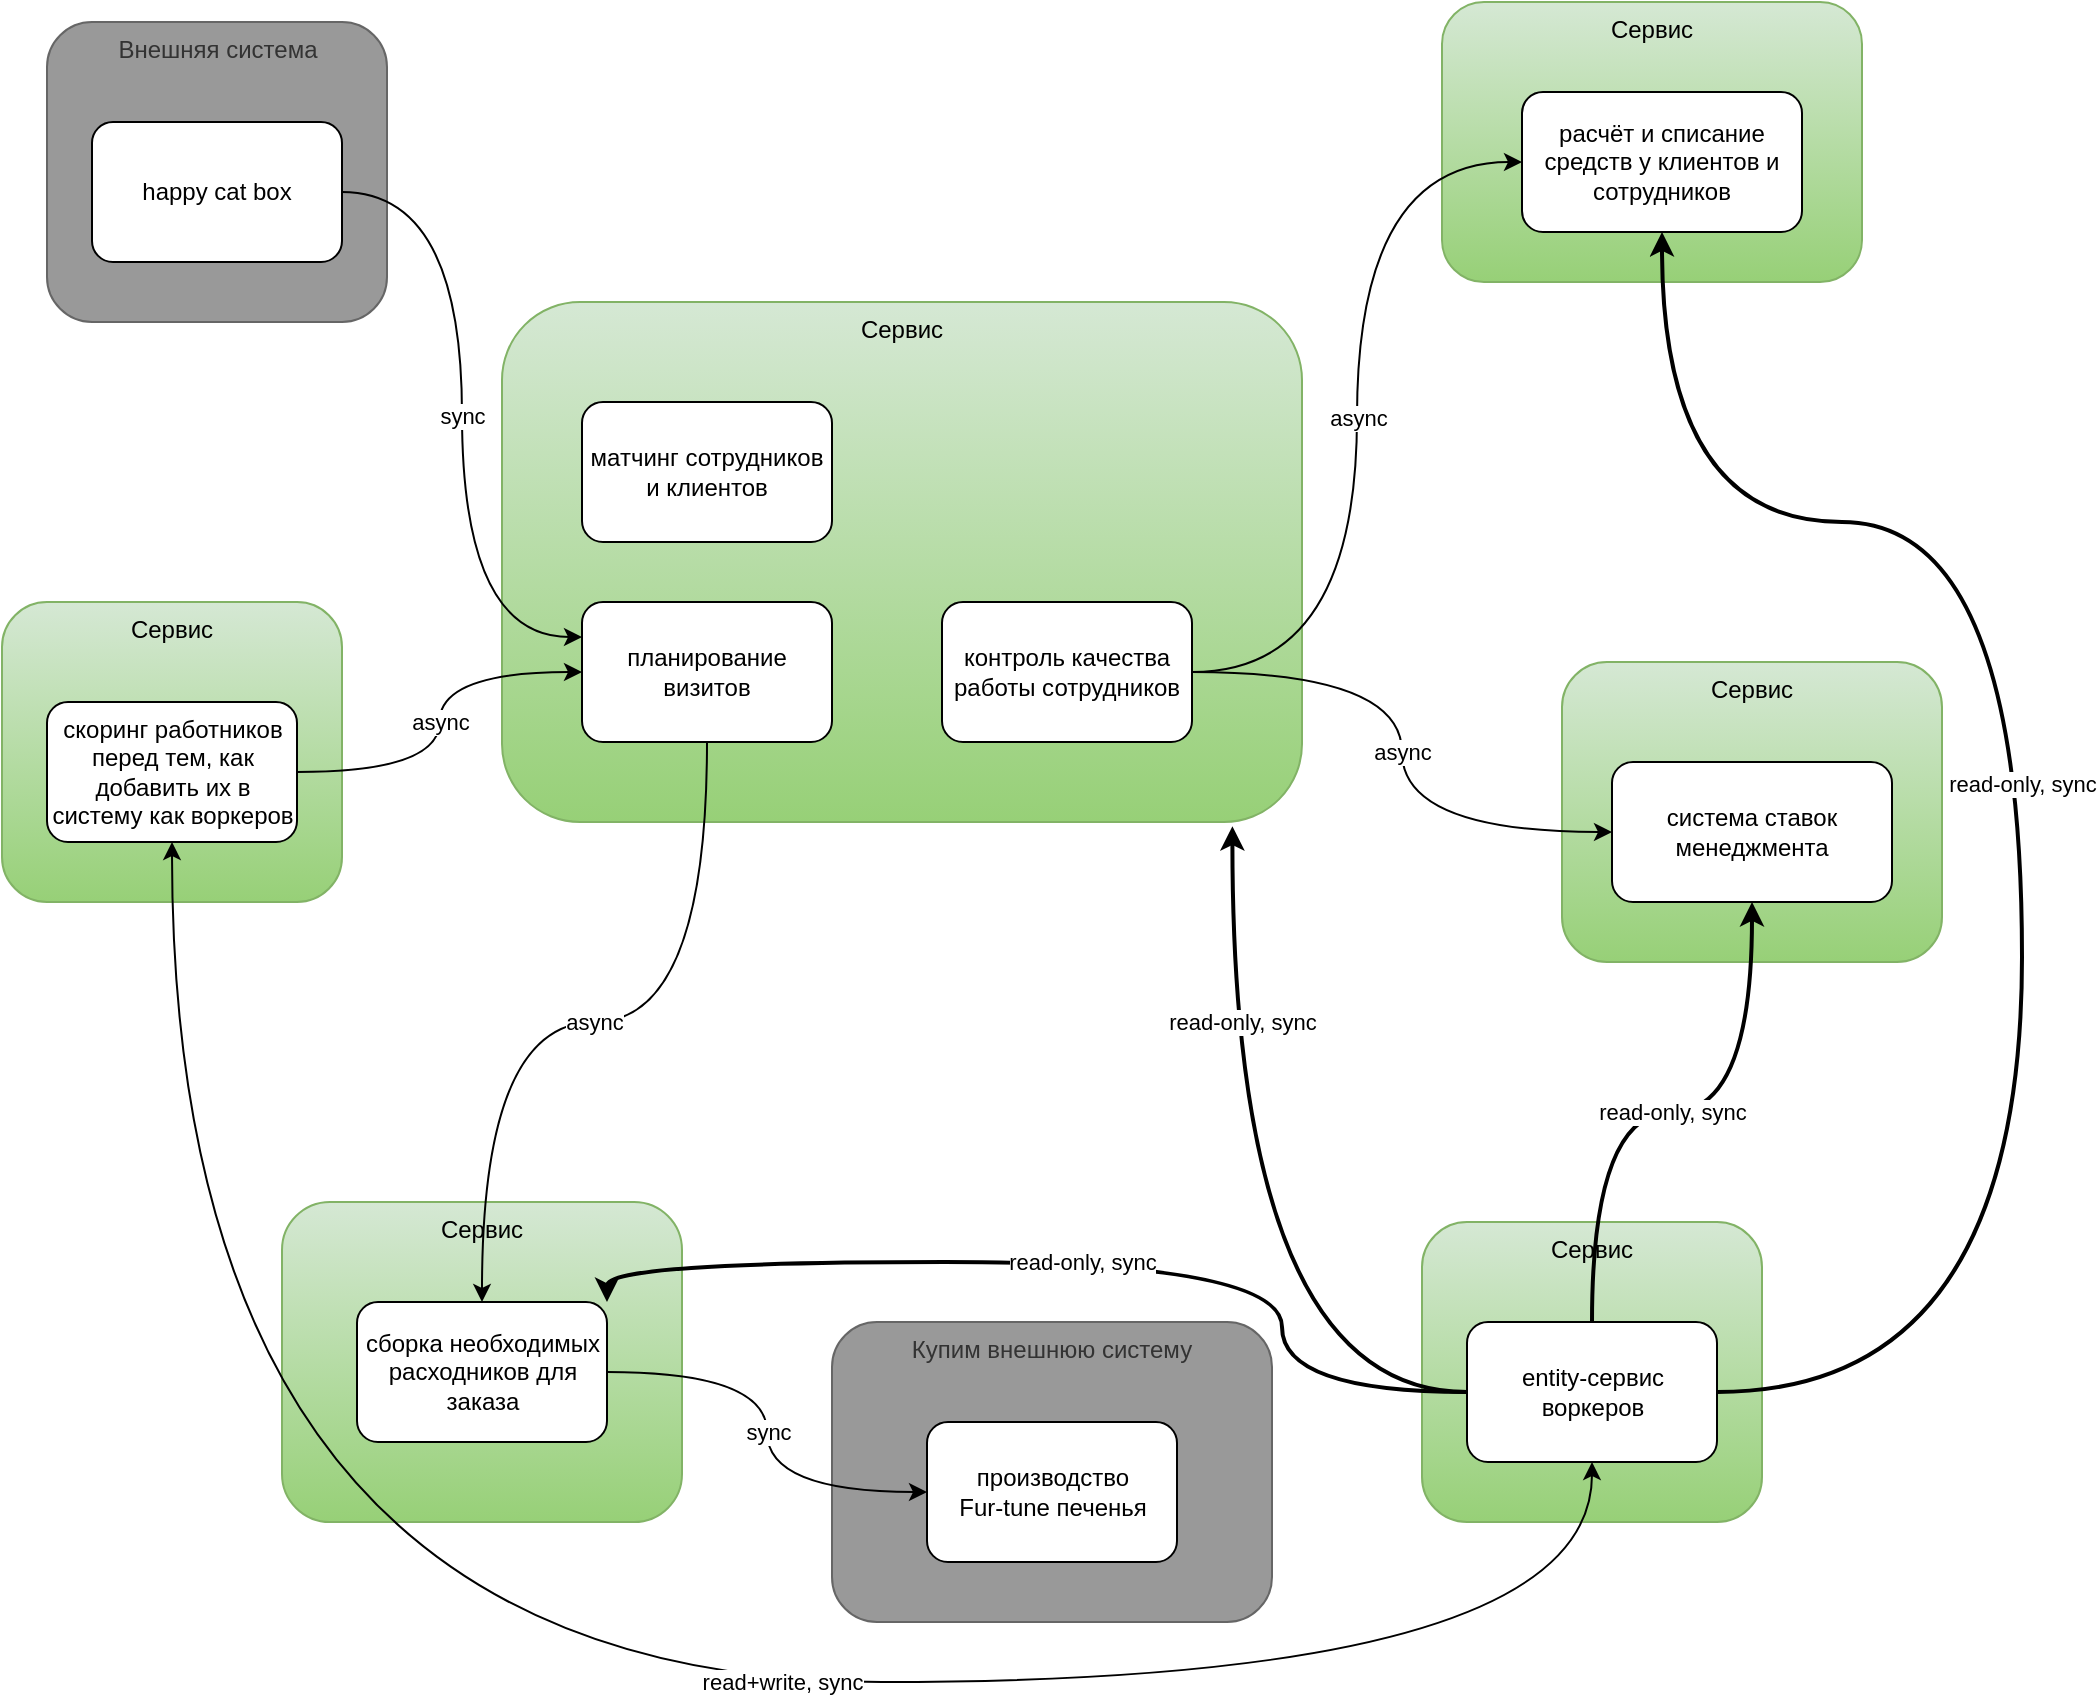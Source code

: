 <mxfile version="24.6.4" type="github">
  <diagram name="Page-1" id="xNGtwcLamrueNrUXn7V0">
    <mxGraphModel dx="1277" dy="1035" grid="1" gridSize="10" guides="1" tooltips="1" connect="1" arrows="1" fold="1" page="1" pageScale="1" pageWidth="850" pageHeight="1100" math="0" shadow="0">
      <root>
        <mxCell id="0" />
        <mxCell id="1" parent="0" />
        <mxCell id="vbhIrUB7vra0cQjbyuGe-2" value="Сервис" style="rounded=1;whiteSpace=wrap;html=1;fillColor=#d5e8d4;strokeColor=#82b366;verticalAlign=top;gradientColor=#97d077;" vertex="1" parent="1">
          <mxGeometry x="260" y="170" width="400" height="260" as="geometry" />
        </mxCell>
        <mxCell id="vbhIrUB7vra0cQjbyuGe-3" value="Внешняя система" style="rounded=1;whiteSpace=wrap;html=1;verticalAlign=top;fillColor=#999999;strokeColor=#666666;fontColor=#333333;" vertex="1" parent="1">
          <mxGeometry x="32.5" y="30" width="170" height="150" as="geometry" />
        </mxCell>
        <mxCell id="vbhIrUB7vra0cQjbyuGe-4" value="Сервис" style="rounded=1;whiteSpace=wrap;html=1;fillColor=#d5e8d4;strokeColor=#82b366;verticalAlign=top;gradientColor=#97d077;" vertex="1" parent="1">
          <mxGeometry x="10" y="320" width="170" height="150" as="geometry" />
        </mxCell>
        <mxCell id="vbhIrUB7vra0cQjbyuGe-5" value="Сервис" style="rounded=1;whiteSpace=wrap;html=1;fillColor=#d5e8d4;strokeColor=#82b366;verticalAlign=top;gradientColor=#97d077;" vertex="1" parent="1">
          <mxGeometry x="150" y="620" width="200" height="160" as="geometry" />
        </mxCell>
        <mxCell id="vbhIrUB7vra0cQjbyuGe-6" value="Купим внешнюю систему" style="rounded=1;whiteSpace=wrap;html=1;verticalAlign=top;fillColor=#999999;strokeColor=#666666;fontColor=#333333;" vertex="1" parent="1">
          <mxGeometry x="425" y="680" width="220" height="150" as="geometry" />
        </mxCell>
        <mxCell id="vbhIrUB7vra0cQjbyuGe-7" value="Сервис" style="rounded=1;whiteSpace=wrap;html=1;fillColor=#d5e8d4;strokeColor=#82b366;verticalAlign=top;gradientColor=#97d077;" vertex="1" parent="1">
          <mxGeometry x="720" y="630" width="170" height="150" as="geometry" />
        </mxCell>
        <mxCell id="vbhIrUB7vra0cQjbyuGe-8" value="Сервис" style="rounded=1;whiteSpace=wrap;html=1;fillColor=#d5e8d4;strokeColor=#82b366;verticalAlign=top;gradientColor=#97d077;" vertex="1" parent="1">
          <mxGeometry x="790" y="350" width="190" height="150" as="geometry" />
        </mxCell>
        <mxCell id="vbhIrUB7vra0cQjbyuGe-9" value="Сервис" style="rounded=1;whiteSpace=wrap;html=1;fillColor=#d5e8d4;strokeColor=#82b366;verticalAlign=top;gradientColor=#97d077;" vertex="1" parent="1">
          <mxGeometry x="730" y="20" width="210" height="140" as="geometry" />
        </mxCell>
        <mxCell id="vbhIrUB7vra0cQjbyuGe-10" value="расчёт и списание средств у клиентов и сотрудников" style="rounded=1;whiteSpace=wrap;html=1;" vertex="1" parent="1">
          <mxGeometry x="770" y="65" width="140" height="70" as="geometry" />
        </mxCell>
        <mxCell id="vbhIrUB7vra0cQjbyuGe-11" value="система ставок менеджмента" style="rounded=1;whiteSpace=wrap;html=1;" vertex="1" parent="1">
          <mxGeometry x="815" y="400" width="140" height="70" as="geometry" />
        </mxCell>
        <mxCell id="vbhIrUB7vra0cQjbyuGe-26" value="read-only, sync" style="edgeStyle=orthogonalEdgeStyle;rounded=0;orthogonalLoop=1;jettySize=auto;html=1;curved=1;strokeWidth=2;" edge="1" parent="1" source="vbhIrUB7vra0cQjbyuGe-12" target="vbhIrUB7vra0cQjbyuGe-11">
          <mxGeometry relative="1" as="geometry" />
        </mxCell>
        <mxCell id="vbhIrUB7vra0cQjbyuGe-29" value="read-only, sync" style="edgeStyle=orthogonalEdgeStyle;rounded=0;orthogonalLoop=1;jettySize=auto;html=1;curved=1;strokeWidth=2;entryX=1;entryY=0;entryDx=0;entryDy=0;" edge="1" parent="1" source="vbhIrUB7vra0cQjbyuGe-12" target="vbhIrUB7vra0cQjbyuGe-14">
          <mxGeometry relative="1" as="geometry">
            <Array as="points">
              <mxPoint x="650" y="715" />
              <mxPoint x="650" y="650" />
              <mxPoint x="313" y="650" />
            </Array>
          </mxGeometry>
        </mxCell>
        <mxCell id="vbhIrUB7vra0cQjbyuGe-12" value="entity-сервис воркеров" style="rounded=1;whiteSpace=wrap;html=1;" vertex="1" parent="1">
          <mxGeometry x="742.5" y="680" width="125" height="70" as="geometry" />
        </mxCell>
        <mxCell id="vbhIrUB7vra0cQjbyuGe-13" value="производство&lt;div&gt;Fur-tune печенья&lt;/div&gt;" style="rounded=1;whiteSpace=wrap;html=1;" vertex="1" parent="1">
          <mxGeometry x="472.5" y="730" width="125" height="70" as="geometry" />
        </mxCell>
        <mxCell id="vbhIrUB7vra0cQjbyuGe-14" value="сборка необходимых расходников для заказа" style="rounded=1;whiteSpace=wrap;html=1;" vertex="1" parent="1">
          <mxGeometry x="187.5" y="670" width="125" height="70" as="geometry" />
        </mxCell>
        <mxCell id="vbhIrUB7vra0cQjbyuGe-21" value="async" style="edgeStyle=orthogonalEdgeStyle;rounded=0;orthogonalLoop=1;jettySize=auto;html=1;entryX=0;entryY=0.5;entryDx=0;entryDy=0;curved=1;" edge="1" parent="1" source="vbhIrUB7vra0cQjbyuGe-15" target="vbhIrUB7vra0cQjbyuGe-18">
          <mxGeometry relative="1" as="geometry" />
        </mxCell>
        <mxCell id="vbhIrUB7vra0cQjbyuGe-15" value="скоринг работников перед тем, как добавить их в систему как воркеров" style="rounded=1;whiteSpace=wrap;html=1;" vertex="1" parent="1">
          <mxGeometry x="32.5" y="370" width="125" height="70" as="geometry" />
        </mxCell>
        <mxCell id="vbhIrUB7vra0cQjbyuGe-20" value="sync" style="edgeStyle=orthogonalEdgeStyle;rounded=0;orthogonalLoop=1;jettySize=auto;html=1;exitX=1;exitY=0.5;exitDx=0;exitDy=0;entryX=0;entryY=0.25;entryDx=0;entryDy=0;curved=1;" edge="1" parent="1" source="vbhIrUB7vra0cQjbyuGe-16" target="vbhIrUB7vra0cQjbyuGe-18">
          <mxGeometry relative="1" as="geometry" />
        </mxCell>
        <mxCell id="vbhIrUB7vra0cQjbyuGe-16" value="happy cat box" style="rounded=1;whiteSpace=wrap;html=1;" vertex="1" parent="1">
          <mxGeometry x="55" y="80" width="125" height="70" as="geometry" />
        </mxCell>
        <mxCell id="vbhIrUB7vra0cQjbyuGe-17" value="матчинг сотрудников и клиентов" style="rounded=1;whiteSpace=wrap;html=1;" vertex="1" parent="1">
          <mxGeometry x="300" y="220" width="125" height="70" as="geometry" />
        </mxCell>
        <mxCell id="vbhIrUB7vra0cQjbyuGe-22" value="async" style="edgeStyle=orthogonalEdgeStyle;rounded=0;orthogonalLoop=1;jettySize=auto;html=1;curved=1;" edge="1" parent="1" source="vbhIrUB7vra0cQjbyuGe-18" target="vbhIrUB7vra0cQjbyuGe-14">
          <mxGeometry relative="1" as="geometry" />
        </mxCell>
        <mxCell id="vbhIrUB7vra0cQjbyuGe-18" value="планирование визитов" style="rounded=1;whiteSpace=wrap;html=1;" vertex="1" parent="1">
          <mxGeometry x="300" y="320" width="125" height="70" as="geometry" />
        </mxCell>
        <mxCell id="vbhIrUB7vra0cQjbyuGe-23" value="async" style="edgeStyle=orthogonalEdgeStyle;rounded=0;orthogonalLoop=1;jettySize=auto;html=1;entryX=0;entryY=0.5;entryDx=0;entryDy=0;curved=1;" edge="1" parent="1" source="vbhIrUB7vra0cQjbyuGe-19" target="vbhIrUB7vra0cQjbyuGe-10">
          <mxGeometry relative="1" as="geometry" />
        </mxCell>
        <mxCell id="vbhIrUB7vra0cQjbyuGe-24" value="async" style="edgeStyle=orthogonalEdgeStyle;rounded=0;orthogonalLoop=1;jettySize=auto;html=1;entryX=0;entryY=0.5;entryDx=0;entryDy=0;curved=1;" edge="1" parent="1" source="vbhIrUB7vra0cQjbyuGe-19" target="vbhIrUB7vra0cQjbyuGe-11">
          <mxGeometry relative="1" as="geometry" />
        </mxCell>
        <mxCell id="vbhIrUB7vra0cQjbyuGe-19" value="контроль качества работы сотрудников" style="rounded=1;whiteSpace=wrap;html=1;" vertex="1" parent="1">
          <mxGeometry x="480" y="320" width="125" height="70" as="geometry" />
        </mxCell>
        <mxCell id="vbhIrUB7vra0cQjbyuGe-25" value="sync" style="edgeStyle=orthogonalEdgeStyle;rounded=0;orthogonalLoop=1;jettySize=auto;html=1;exitX=1;exitY=0.5;exitDx=0;exitDy=0;curved=1;" edge="1" parent="1" source="vbhIrUB7vra0cQjbyuGe-14" target="vbhIrUB7vra0cQjbyuGe-13">
          <mxGeometry relative="1" as="geometry" />
        </mxCell>
        <mxCell id="vbhIrUB7vra0cQjbyuGe-27" value="read-only, sync" style="edgeStyle=orthogonalEdgeStyle;rounded=0;orthogonalLoop=1;jettySize=auto;html=1;curved=1;strokeWidth=2;exitX=1;exitY=0.5;exitDx=0;exitDy=0;" edge="1" parent="1" source="vbhIrUB7vra0cQjbyuGe-12" target="vbhIrUB7vra0cQjbyuGe-10">
          <mxGeometry relative="1" as="geometry">
            <Array as="points">
              <mxPoint x="1020" y="715" />
              <mxPoint x="1020" y="280" />
              <mxPoint x="840" y="280" />
            </Array>
          </mxGeometry>
        </mxCell>
        <mxCell id="vbhIrUB7vra0cQjbyuGe-28" value="read-only, sync" style="edgeStyle=orthogonalEdgeStyle;rounded=0;orthogonalLoop=1;jettySize=auto;html=1;entryX=0.913;entryY=1.008;entryDx=0;entryDy=0;entryPerimeter=0;curved=1;strokeWidth=2;exitX=0;exitY=0.5;exitDx=0;exitDy=0;" edge="1" parent="1" source="vbhIrUB7vra0cQjbyuGe-12" target="vbhIrUB7vra0cQjbyuGe-2">
          <mxGeometry x="0.511" y="-5" relative="1" as="geometry">
            <mxPoint as="offset" />
          </mxGeometry>
        </mxCell>
        <mxCell id="vbhIrUB7vra0cQjbyuGe-30" value="read+write, sync" style="edgeStyle=orthogonalEdgeStyle;rounded=0;orthogonalLoop=1;jettySize=auto;html=1;entryX=0.5;entryY=1;entryDx=0;entryDy=0;curved=1;startArrow=classic;startFill=1;exitX=0.5;exitY=1;exitDx=0;exitDy=0;" edge="1" parent="1" source="vbhIrUB7vra0cQjbyuGe-15" target="vbhIrUB7vra0cQjbyuGe-12">
          <mxGeometry x="0.169" relative="1" as="geometry">
            <Array as="points">
              <mxPoint x="95" y="860" />
              <mxPoint x="805" y="860" />
            </Array>
            <mxPoint as="offset" />
          </mxGeometry>
        </mxCell>
      </root>
    </mxGraphModel>
  </diagram>
</mxfile>
